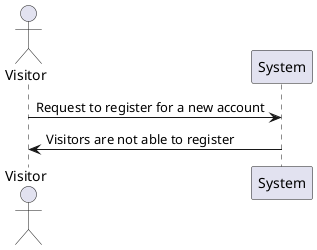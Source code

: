 @startuml
actor Visitor
Visitor -> System: Request to register for a new account
System -> Visitor: Visitors are not able to register
@enduml